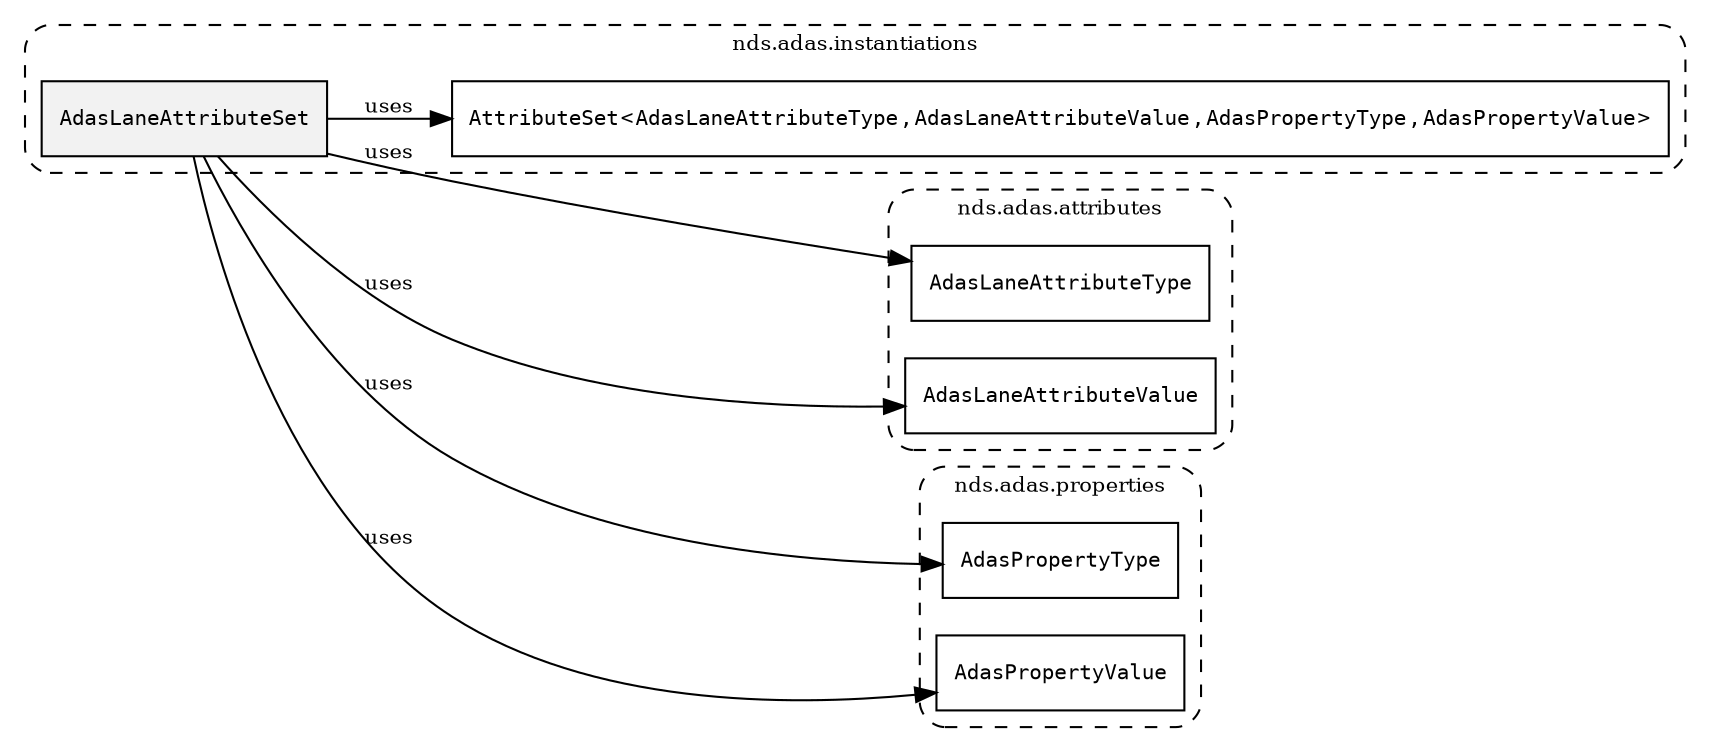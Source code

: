 /**
 * This dot file creates symbol collaboration diagram for AdasLaneAttributeSet.
 */
digraph ZSERIO
{
    node [shape=box, fontsize=10];
    rankdir="LR";
    fontsize=10;
    tooltip="AdasLaneAttributeSet collaboration diagram";

    subgraph "cluster_nds.adas.instantiations"
    {
        style="dashed, rounded";
        label="nds.adas.instantiations";
        tooltip="Package nds.adas.instantiations";
        href="../../../content/packages/nds.adas.instantiations.html#Package-nds-adas-instantiations";
        target="_parent";

        "AdasLaneAttributeSet" [style="filled", fillcolor="#0000000D", target="_parent", label=<<font face="monospace"><table align="center" border="0" cellspacing="0" cellpadding="0"><tr><td href="../../../content/packages/nds.adas.instantiations.html#InstantiateType-AdasLaneAttributeSet" title="InstantiateType defined in nds.adas.instantiations">AdasLaneAttributeSet</td></tr></table></font>>];
        "AttributeSet&lt;AdasLaneAttributeType,AdasLaneAttributeValue,AdasPropertyType,AdasPropertyValue&gt;" [target="_parent", label=<<font face="monospace"><table align="center" border="0" cellspacing="0" cellpadding="0"><tr><td href="../../../content/packages/nds.core.attributemap.html#Structure-AttributeSet" title="Structure defined in nds.core.attributemap">AttributeSet</td><td>&lt;</td><td><table align="center" border="0" cellspacing="0" cellpadding="0"><tr><td href="../../../content/packages/nds.adas.attributes.html#Enum-AdasLaneAttributeType" title="Enum defined in nds.adas.attributes">AdasLaneAttributeType</td></tr></table></td><td>,</td><td><table align="center" border="0" cellspacing="0" cellpadding="0"><tr><td href="../../../content/packages/nds.adas.attributes.html#Choice-AdasLaneAttributeValue" title="Choice defined in nds.adas.attributes">AdasLaneAttributeValue</td></tr></table></td><td>,</td><td><table align="center" border="0" cellspacing="0" cellpadding="0"><tr><td href="../../../content/packages/nds.adas.properties.html#Structure-AdasPropertyType" title="Structure defined in nds.adas.properties">AdasPropertyType</td></tr></table></td><td>,</td><td><table align="center" border="0" cellspacing="0" cellpadding="0"><tr><td href="../../../content/packages/nds.adas.properties.html#Structure-AdasPropertyValue" title="Structure defined in nds.adas.properties">AdasPropertyValue</td></tr></table></td><td>&gt;</td></tr></table></font>>];
    }

    subgraph "cluster_nds.adas.attributes"
    {
        style="dashed, rounded";
        label="nds.adas.attributes";
        tooltip="Package nds.adas.attributes";
        href="../../../content/packages/nds.adas.attributes.html#Package-nds-adas-attributes";
        target="_parent";

        "AdasLaneAttributeType" [target="_parent", label=<<font face="monospace"><table align="center" border="0" cellspacing="0" cellpadding="0"><tr><td href="../../../content/packages/nds.adas.attributes.html#Enum-AdasLaneAttributeType" title="Enum defined in nds.adas.attributes">AdasLaneAttributeType</td></tr></table></font>>];
        "AdasLaneAttributeValue" [target="_parent", label=<<font face="monospace"><table align="center" border="0" cellspacing="0" cellpadding="0"><tr><td href="../../../content/packages/nds.adas.attributes.html#Choice-AdasLaneAttributeValue" title="Choice defined in nds.adas.attributes">AdasLaneAttributeValue</td></tr></table></font>>];
    }

    subgraph "cluster_nds.adas.properties"
    {
        style="dashed, rounded";
        label="nds.adas.properties";
        tooltip="Package nds.adas.properties";
        href="../../../content/packages/nds.adas.properties.html#Package-nds-adas-properties";
        target="_parent";

        "AdasPropertyType" [target="_parent", label=<<font face="monospace"><table align="center" border="0" cellspacing="0" cellpadding="0"><tr><td href="../../../content/packages/nds.adas.properties.html#Structure-AdasPropertyType" title="Structure defined in nds.adas.properties">AdasPropertyType</td></tr></table></font>>];
        "AdasPropertyValue" [target="_parent", label=<<font face="monospace"><table align="center" border="0" cellspacing="0" cellpadding="0"><tr><td href="../../../content/packages/nds.adas.properties.html#Structure-AdasPropertyValue" title="Structure defined in nds.adas.properties">AdasPropertyValue</td></tr></table></font>>];
    }

    "AdasLaneAttributeSet" -> "AttributeSet&lt;AdasLaneAttributeType,AdasLaneAttributeValue,AdasPropertyType,AdasPropertyValue&gt;" [label="uses", fontsize=10];
    "AdasLaneAttributeSet" -> "AdasLaneAttributeType" [label="uses", fontsize=10];
    "AdasLaneAttributeSet" -> "AdasLaneAttributeValue" [label="uses", fontsize=10];
    "AdasLaneAttributeSet" -> "AdasPropertyType" [label="uses", fontsize=10];
    "AdasLaneAttributeSet" -> "AdasPropertyValue" [label="uses", fontsize=10];
}
